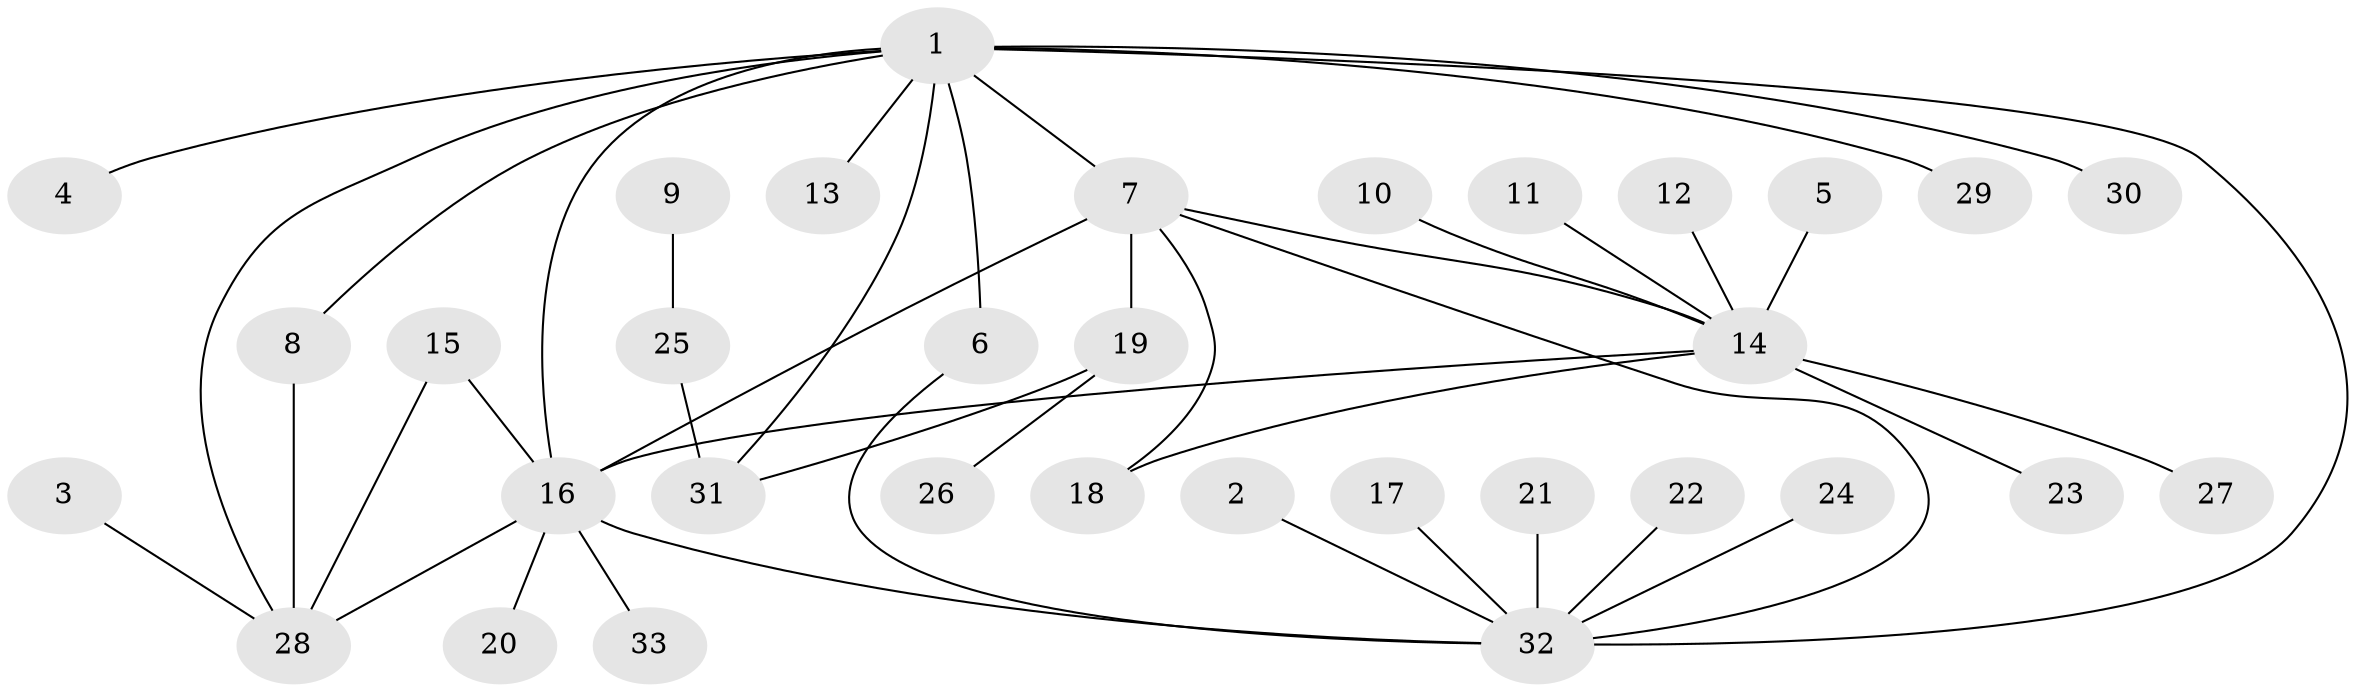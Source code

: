 // original degree distribution, {5: 0.015151515151515152, 3: 0.10606060606060606, 9: 0.015151515151515152, 6: 0.045454545454545456, 2: 0.22727272727272727, 7: 0.015151515151515152, 8: 0.015151515151515152, 10: 0.015151515151515152, 11: 0.015151515151515152, 4: 0.030303030303030304, 1: 0.5}
// Generated by graph-tools (version 1.1) at 2025/50/03/09/25 03:50:43]
// undirected, 33 vertices, 42 edges
graph export_dot {
graph [start="1"]
  node [color=gray90,style=filled];
  1;
  2;
  3;
  4;
  5;
  6;
  7;
  8;
  9;
  10;
  11;
  12;
  13;
  14;
  15;
  16;
  17;
  18;
  19;
  20;
  21;
  22;
  23;
  24;
  25;
  26;
  27;
  28;
  29;
  30;
  31;
  32;
  33;
  1 -- 4 [weight=1.0];
  1 -- 6 [weight=1.0];
  1 -- 7 [weight=2.0];
  1 -- 8 [weight=1.0];
  1 -- 13 [weight=1.0];
  1 -- 16 [weight=2.0];
  1 -- 28 [weight=1.0];
  1 -- 29 [weight=1.0];
  1 -- 30 [weight=1.0];
  1 -- 31 [weight=1.0];
  1 -- 32 [weight=1.0];
  2 -- 32 [weight=1.0];
  3 -- 28 [weight=1.0];
  5 -- 14 [weight=1.0];
  6 -- 32 [weight=1.0];
  7 -- 14 [weight=1.0];
  7 -- 16 [weight=2.0];
  7 -- 18 [weight=1.0];
  7 -- 19 [weight=2.0];
  7 -- 32 [weight=1.0];
  8 -- 28 [weight=1.0];
  9 -- 25 [weight=1.0];
  10 -- 14 [weight=1.0];
  11 -- 14 [weight=1.0];
  12 -- 14 [weight=1.0];
  14 -- 16 [weight=1.0];
  14 -- 18 [weight=1.0];
  14 -- 23 [weight=1.0];
  14 -- 27 [weight=1.0];
  15 -- 16 [weight=1.0];
  15 -- 28 [weight=1.0];
  16 -- 20 [weight=1.0];
  16 -- 28 [weight=1.0];
  16 -- 32 [weight=1.0];
  16 -- 33 [weight=1.0];
  17 -- 32 [weight=1.0];
  19 -- 26 [weight=1.0];
  19 -- 31 [weight=1.0];
  21 -- 32 [weight=1.0];
  22 -- 32 [weight=1.0];
  24 -- 32 [weight=1.0];
  25 -- 31 [weight=1.0];
}
